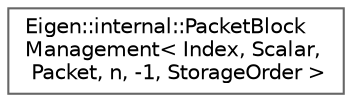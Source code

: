 digraph "Graphical Class Hierarchy"
{
 // LATEX_PDF_SIZE
  bgcolor="transparent";
  edge [fontname=Helvetica,fontsize=10,labelfontname=Helvetica,labelfontsize=10];
  node [fontname=Helvetica,fontsize=10,shape=box,height=0.2,width=0.4];
  rankdir="LR";
  Node0 [id="Node000000",label="Eigen::internal::PacketBlock\lManagement\< Index, Scalar,\l Packet, n, -1, StorageOrder \>",height=0.2,width=0.4,color="grey40", fillcolor="white", style="filled",URL="$structEigen_1_1internal_1_1PacketBlockManagement_3_01Index_00_01Scalar_00_01Packet_00_01n_00_01-1_00_01StorageOrder_01_4.html",tooltip=" "];
}
